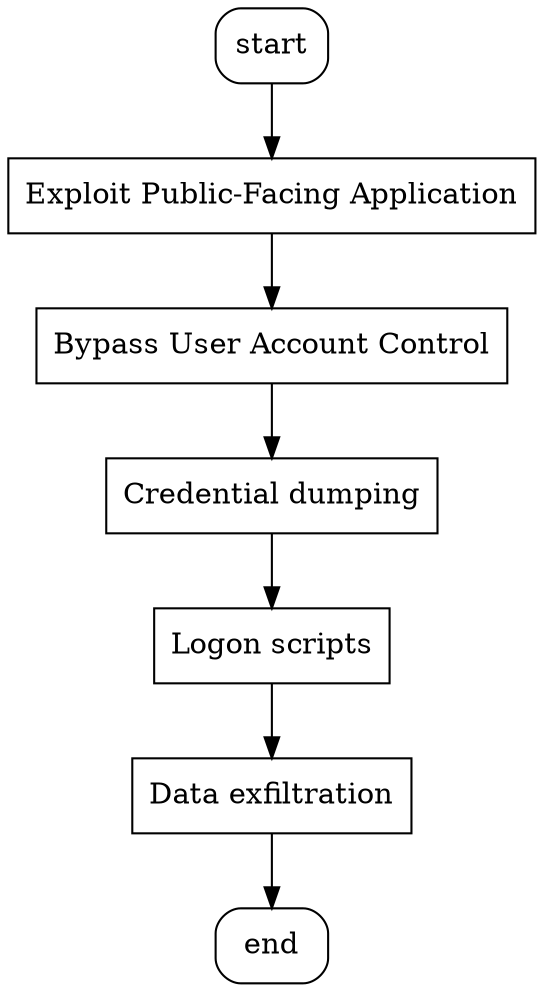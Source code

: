 digraph more101 {
	// nodes
	1[label="start",shape=box,style=rounded];
	2[label="Exploit Public-Facing Application",shape=box];
		//P1//
	3[label="Bypass User Account Control",shape=box];
		//P2;P3
		//P1=>P2//
	4[label="Credential dumping",shape=box];
		//P4
		//P3=>P4//
	5[label="Logon scripts",shape=box];
		//P5;F1
		//P4=>P5//
	6[label="Data exfiltration",shape=box];
		//P6;F2
		//P5=>P6;F2->P6//
	7[label="end",shape=box,style=rounded];

	// edges
	1->2->3->4->5->6->7
}
